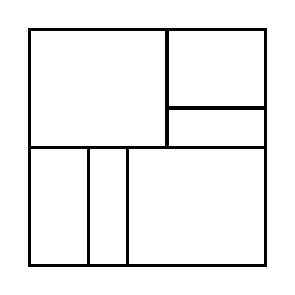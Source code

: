 \begin{tikzpicture}[very thick, scale=.5]
    \draw (0,3) rectangle (7/2,6);
    \draw (7/2,4) rectangle (6,6);
    \draw (7/2,3) rectangle (6,4);
    \draw (0,0) rectangle (3/2,3);
    \draw (3/2,0) rectangle (5/2,3);
    \draw (5/2,0) rectangle (6,3);
\end{tikzpicture}
